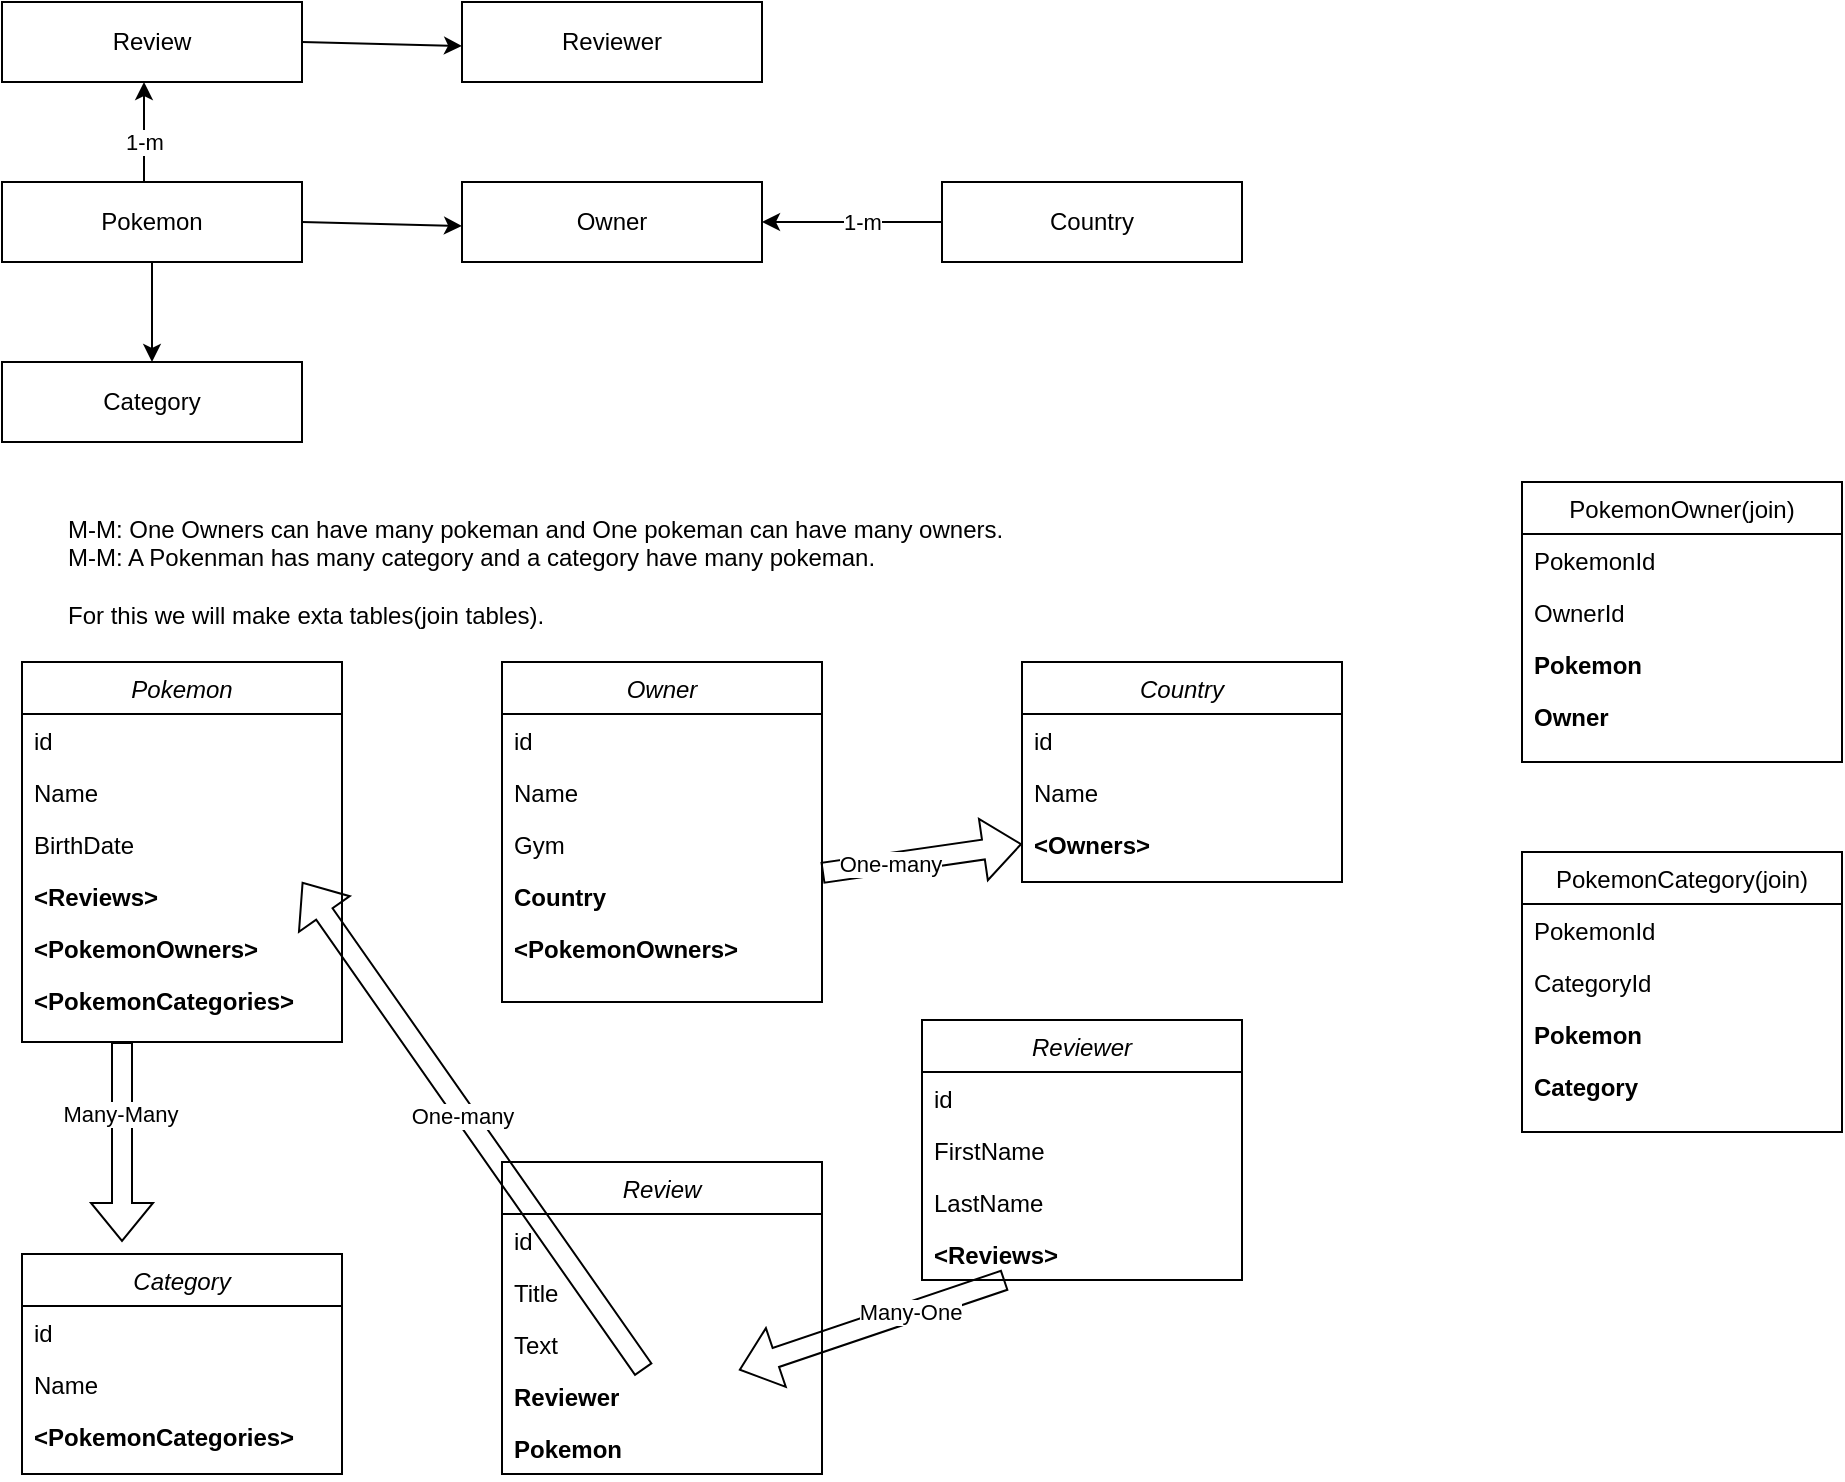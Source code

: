 <mxfile version="21.1.7" type="github">
  <diagram id="C5RBs43oDa-KdzZeNtuy" name="Page-1">
    <mxGraphModel dx="880" dy="434" grid="1" gridSize="10" guides="1" tooltips="1" connect="1" arrows="1" fold="1" page="1" pageScale="1" pageWidth="827" pageHeight="1169" math="0" shadow="0">
      <root>
        <mxCell id="WIyWlLk6GJQsqaUBKTNV-0" />
        <mxCell id="WIyWlLk6GJQsqaUBKTNV-1" parent="WIyWlLk6GJQsqaUBKTNV-0" />
        <mxCell id="zkfFHV4jXpPFQw0GAbJ--0" value="Pokemon" style="swimlane;fontStyle=2;align=center;verticalAlign=top;childLayout=stackLayout;horizontal=1;startSize=26;horizontalStack=0;resizeParent=1;resizeLast=0;collapsible=1;marginBottom=0;rounded=0;shadow=0;strokeWidth=1;" parent="WIyWlLk6GJQsqaUBKTNV-1" vertex="1">
          <mxGeometry x="120" y="350" width="160" height="190" as="geometry">
            <mxRectangle x="230" y="140" width="160" height="26" as="alternateBounds" />
          </mxGeometry>
        </mxCell>
        <mxCell id="zkfFHV4jXpPFQw0GAbJ--1" value="id" style="text;align=left;verticalAlign=top;spacingLeft=4;spacingRight=4;overflow=hidden;rotatable=0;points=[[0,0.5],[1,0.5]];portConstraint=eastwest;" parent="zkfFHV4jXpPFQw0GAbJ--0" vertex="1">
          <mxGeometry y="26" width="160" height="26" as="geometry" />
        </mxCell>
        <mxCell id="zkfFHV4jXpPFQw0GAbJ--2" value="Name" style="text;align=left;verticalAlign=top;spacingLeft=4;spacingRight=4;overflow=hidden;rotatable=0;points=[[0,0.5],[1,0.5]];portConstraint=eastwest;rounded=0;shadow=0;html=0;" parent="zkfFHV4jXpPFQw0GAbJ--0" vertex="1">
          <mxGeometry y="52" width="160" height="26" as="geometry" />
        </mxCell>
        <mxCell id="zkfFHV4jXpPFQw0GAbJ--3" value="BirthDate" style="text;align=left;verticalAlign=top;spacingLeft=4;spacingRight=4;overflow=hidden;rotatable=0;points=[[0,0.5],[1,0.5]];portConstraint=eastwest;rounded=0;shadow=0;html=0;" parent="zkfFHV4jXpPFQw0GAbJ--0" vertex="1">
          <mxGeometry y="78" width="160" height="26" as="geometry" />
        </mxCell>
        <mxCell id="zkfFHV4jXpPFQw0GAbJ--5" value="&lt;Reviews&gt;" style="text;align=left;verticalAlign=top;spacingLeft=4;spacingRight=4;overflow=hidden;rotatable=0;points=[[0,0.5],[1,0.5]];portConstraint=eastwest;fontStyle=1" parent="zkfFHV4jXpPFQw0GAbJ--0" vertex="1">
          <mxGeometry y="104" width="160" height="26" as="geometry" />
        </mxCell>
        <mxCell id="enseXvZCVExBjmzHqvM3-12" value="&lt;PokemonOwners&gt;" style="text;align=left;verticalAlign=top;spacingLeft=4;spacingRight=4;overflow=hidden;rotatable=0;points=[[0,0.5],[1,0.5]];portConstraint=eastwest;fontStyle=1" vertex="1" parent="zkfFHV4jXpPFQw0GAbJ--0">
          <mxGeometry y="130" width="160" height="26" as="geometry" />
        </mxCell>
        <mxCell id="enseXvZCVExBjmzHqvM3-13" value="&lt;PokemonCategories&gt;" style="text;align=left;verticalAlign=top;spacingLeft=4;spacingRight=4;overflow=hidden;rotatable=0;points=[[0,0.5],[1,0.5]];portConstraint=eastwest;fontStyle=1" vertex="1" parent="zkfFHV4jXpPFQw0GAbJ--0">
          <mxGeometry y="156" width="160" height="26" as="geometry" />
        </mxCell>
        <mxCell id="zkfFHV4jXpPFQw0GAbJ--17" value="PokemonOwner(join)" style="swimlane;fontStyle=0;align=center;verticalAlign=top;childLayout=stackLayout;horizontal=1;startSize=26;horizontalStack=0;resizeParent=1;resizeLast=0;collapsible=1;marginBottom=0;rounded=0;shadow=0;strokeWidth=1;" parent="WIyWlLk6GJQsqaUBKTNV-1" vertex="1">
          <mxGeometry x="870" y="260" width="160" height="140" as="geometry">
            <mxRectangle x="550" y="140" width="160" height="26" as="alternateBounds" />
          </mxGeometry>
        </mxCell>
        <mxCell id="zkfFHV4jXpPFQw0GAbJ--18" value="PokemonId" style="text;align=left;verticalAlign=top;spacingLeft=4;spacingRight=4;overflow=hidden;rotatable=0;points=[[0,0.5],[1,0.5]];portConstraint=eastwest;" parent="zkfFHV4jXpPFQw0GAbJ--17" vertex="1">
          <mxGeometry y="26" width="160" height="26" as="geometry" />
        </mxCell>
        <mxCell id="zkfFHV4jXpPFQw0GAbJ--19" value="OwnerId" style="text;align=left;verticalAlign=top;spacingLeft=4;spacingRight=4;overflow=hidden;rotatable=0;points=[[0,0.5],[1,0.5]];portConstraint=eastwest;rounded=0;shadow=0;html=0;" parent="zkfFHV4jXpPFQw0GAbJ--17" vertex="1">
          <mxGeometry y="52" width="160" height="26" as="geometry" />
        </mxCell>
        <mxCell id="zkfFHV4jXpPFQw0GAbJ--20" value="Pokemon" style="text;align=left;verticalAlign=top;spacingLeft=4;spacingRight=4;overflow=hidden;rotatable=0;points=[[0,0.5],[1,0.5]];portConstraint=eastwest;rounded=0;shadow=0;html=0;fontStyle=1" parent="zkfFHV4jXpPFQw0GAbJ--17" vertex="1">
          <mxGeometry y="78" width="160" height="26" as="geometry" />
        </mxCell>
        <mxCell id="zkfFHV4jXpPFQw0GAbJ--21" value="Owner" style="text;align=left;verticalAlign=top;spacingLeft=4;spacingRight=4;overflow=hidden;rotatable=0;points=[[0,0.5],[1,0.5]];portConstraint=eastwest;rounded=0;shadow=0;html=0;fontStyle=1" parent="zkfFHV4jXpPFQw0GAbJ--17" vertex="1">
          <mxGeometry y="104" width="160" height="26" as="geometry" />
        </mxCell>
        <mxCell id="enseXvZCVExBjmzHqvM3-1" value="Review" style="rounded=0;whiteSpace=wrap;html=1;" vertex="1" parent="WIyWlLk6GJQsqaUBKTNV-1">
          <mxGeometry x="110" y="20" width="150" height="40" as="geometry" />
        </mxCell>
        <mxCell id="enseXvZCVExBjmzHqvM3-2" value="Reviewer" style="rounded=0;whiteSpace=wrap;html=1;" vertex="1" parent="WIyWlLk6GJQsqaUBKTNV-1">
          <mxGeometry x="340" y="20" width="150" height="40" as="geometry" />
        </mxCell>
        <mxCell id="enseXvZCVExBjmzHqvM3-3" value="" style="endArrow=classic;html=1;rounded=0;exitX=1;exitY=0.5;exitDx=0;exitDy=0;entryX=0;entryY=0.75;entryDx=0;entryDy=0;" edge="1" parent="WIyWlLk6GJQsqaUBKTNV-1" source="enseXvZCVExBjmzHqvM3-1">
          <mxGeometry width="50" height="50" relative="1" as="geometry">
            <mxPoint x="260" y="32" as="sourcePoint" />
            <mxPoint x="340" y="42" as="targetPoint" />
          </mxGeometry>
        </mxCell>
        <mxCell id="enseXvZCVExBjmzHqvM3-4" value="Pokemon" style="rounded=0;whiteSpace=wrap;html=1;" vertex="1" parent="WIyWlLk6GJQsqaUBKTNV-1">
          <mxGeometry x="110" y="110" width="150" height="40" as="geometry" />
        </mxCell>
        <mxCell id="enseXvZCVExBjmzHqvM3-5" value="Owner" style="rounded=0;whiteSpace=wrap;html=1;" vertex="1" parent="WIyWlLk6GJQsqaUBKTNV-1">
          <mxGeometry x="340" y="110" width="150" height="40" as="geometry" />
        </mxCell>
        <mxCell id="enseXvZCVExBjmzHqvM3-6" value="" style="endArrow=classic;html=1;rounded=0;exitX=1;exitY=0.5;exitDx=0;exitDy=0;entryX=0;entryY=0.75;entryDx=0;entryDy=0;" edge="1" parent="WIyWlLk6GJQsqaUBKTNV-1" source="enseXvZCVExBjmzHqvM3-4">
          <mxGeometry width="50" height="50" relative="1" as="geometry">
            <mxPoint x="260" y="122" as="sourcePoint" />
            <mxPoint x="340" y="132" as="targetPoint" />
          </mxGeometry>
        </mxCell>
        <mxCell id="enseXvZCVExBjmzHqvM3-7" value="Category" style="rounded=0;whiteSpace=wrap;html=1;" vertex="1" parent="WIyWlLk6GJQsqaUBKTNV-1">
          <mxGeometry x="110" y="200" width="150" height="40" as="geometry" />
        </mxCell>
        <mxCell id="enseXvZCVExBjmzHqvM3-8" value="Country" style="rounded=0;whiteSpace=wrap;html=1;" vertex="1" parent="WIyWlLk6GJQsqaUBKTNV-1">
          <mxGeometry x="580" y="110" width="150" height="40" as="geometry" />
        </mxCell>
        <mxCell id="enseXvZCVExBjmzHqvM3-10" value="" style="endArrow=classic;html=1;rounded=0;exitX=0.5;exitY=1;exitDx=0;exitDy=0;entryX=0.5;entryY=0;entryDx=0;entryDy=0;" edge="1" parent="WIyWlLk6GJQsqaUBKTNV-1" source="enseXvZCVExBjmzHqvM3-4" target="enseXvZCVExBjmzHqvM3-7">
          <mxGeometry width="50" height="50" relative="1" as="geometry">
            <mxPoint x="270" y="140" as="sourcePoint" />
            <mxPoint x="350" y="142" as="targetPoint" />
          </mxGeometry>
        </mxCell>
        <mxCell id="enseXvZCVExBjmzHqvM3-14" value="Owner" style="swimlane;fontStyle=2;align=center;verticalAlign=top;childLayout=stackLayout;horizontal=1;startSize=26;horizontalStack=0;resizeParent=1;resizeLast=0;collapsible=1;marginBottom=0;rounded=0;shadow=0;strokeWidth=1;" vertex="1" parent="WIyWlLk6GJQsqaUBKTNV-1">
          <mxGeometry x="360" y="350" width="160" height="170" as="geometry">
            <mxRectangle x="230" y="140" width="160" height="26" as="alternateBounds" />
          </mxGeometry>
        </mxCell>
        <mxCell id="enseXvZCVExBjmzHqvM3-15" value="id" style="text;align=left;verticalAlign=top;spacingLeft=4;spacingRight=4;overflow=hidden;rotatable=0;points=[[0,0.5],[1,0.5]];portConstraint=eastwest;" vertex="1" parent="enseXvZCVExBjmzHqvM3-14">
          <mxGeometry y="26" width="160" height="26" as="geometry" />
        </mxCell>
        <mxCell id="enseXvZCVExBjmzHqvM3-16" value="Name" style="text;align=left;verticalAlign=top;spacingLeft=4;spacingRight=4;overflow=hidden;rotatable=0;points=[[0,0.5],[1,0.5]];portConstraint=eastwest;rounded=0;shadow=0;html=0;" vertex="1" parent="enseXvZCVExBjmzHqvM3-14">
          <mxGeometry y="52" width="160" height="26" as="geometry" />
        </mxCell>
        <mxCell id="enseXvZCVExBjmzHqvM3-17" value="Gym" style="text;align=left;verticalAlign=top;spacingLeft=4;spacingRight=4;overflow=hidden;rotatable=0;points=[[0,0.5],[1,0.5]];portConstraint=eastwest;rounded=0;shadow=0;html=0;" vertex="1" parent="enseXvZCVExBjmzHqvM3-14">
          <mxGeometry y="78" width="160" height="26" as="geometry" />
        </mxCell>
        <mxCell id="enseXvZCVExBjmzHqvM3-19" value="Country" style="text;align=left;verticalAlign=top;spacingLeft=4;spacingRight=4;overflow=hidden;rotatable=0;points=[[0,0.5],[1,0.5]];portConstraint=eastwest;fontStyle=1" vertex="1" parent="enseXvZCVExBjmzHqvM3-14">
          <mxGeometry y="104" width="160" height="26" as="geometry" />
        </mxCell>
        <mxCell id="enseXvZCVExBjmzHqvM3-20" value="&lt;PokemonOwners&gt;" style="text;align=left;verticalAlign=top;spacingLeft=4;spacingRight=4;overflow=hidden;rotatable=0;points=[[0,0.5],[1,0.5]];portConstraint=eastwest;fontStyle=1" vertex="1" parent="enseXvZCVExBjmzHqvM3-14">
          <mxGeometry y="130" width="160" height="26" as="geometry" />
        </mxCell>
        <mxCell id="enseXvZCVExBjmzHqvM3-22" value="Country" style="swimlane;fontStyle=2;align=center;verticalAlign=top;childLayout=stackLayout;horizontal=1;startSize=26;horizontalStack=0;resizeParent=1;resizeLast=0;collapsible=1;marginBottom=0;rounded=0;shadow=0;strokeWidth=1;" vertex="1" parent="WIyWlLk6GJQsqaUBKTNV-1">
          <mxGeometry x="620" y="350" width="160" height="110" as="geometry">
            <mxRectangle x="230" y="140" width="160" height="26" as="alternateBounds" />
          </mxGeometry>
        </mxCell>
        <mxCell id="enseXvZCVExBjmzHqvM3-23" value="id" style="text;align=left;verticalAlign=top;spacingLeft=4;spacingRight=4;overflow=hidden;rotatable=0;points=[[0,0.5],[1,0.5]];portConstraint=eastwest;" vertex="1" parent="enseXvZCVExBjmzHqvM3-22">
          <mxGeometry y="26" width="160" height="26" as="geometry" />
        </mxCell>
        <mxCell id="enseXvZCVExBjmzHqvM3-24" value="Name" style="text;align=left;verticalAlign=top;spacingLeft=4;spacingRight=4;overflow=hidden;rotatable=0;points=[[0,0.5],[1,0.5]];portConstraint=eastwest;rounded=0;shadow=0;html=0;" vertex="1" parent="enseXvZCVExBjmzHqvM3-22">
          <mxGeometry y="52" width="160" height="26" as="geometry" />
        </mxCell>
        <mxCell id="enseXvZCVExBjmzHqvM3-27" value="&lt;Owners&gt;" style="text;align=left;verticalAlign=top;spacingLeft=4;spacingRight=4;overflow=hidden;rotatable=0;points=[[0,0.5],[1,0.5]];portConstraint=eastwest;fontStyle=1" vertex="1" parent="enseXvZCVExBjmzHqvM3-22">
          <mxGeometry y="78" width="160" height="26" as="geometry" />
        </mxCell>
        <mxCell id="enseXvZCVExBjmzHqvM3-28" value="PokemonCategory(join)" style="swimlane;fontStyle=0;align=center;verticalAlign=top;childLayout=stackLayout;horizontal=1;startSize=26;horizontalStack=0;resizeParent=1;resizeLast=0;collapsible=1;marginBottom=0;rounded=0;shadow=0;strokeWidth=1;" vertex="1" parent="WIyWlLk6GJQsqaUBKTNV-1">
          <mxGeometry x="870" y="445" width="160" height="140" as="geometry">
            <mxRectangle x="550" y="140" width="160" height="26" as="alternateBounds" />
          </mxGeometry>
        </mxCell>
        <mxCell id="enseXvZCVExBjmzHqvM3-29" value="PokemonId" style="text;align=left;verticalAlign=top;spacingLeft=4;spacingRight=4;overflow=hidden;rotatable=0;points=[[0,0.5],[1,0.5]];portConstraint=eastwest;" vertex="1" parent="enseXvZCVExBjmzHqvM3-28">
          <mxGeometry y="26" width="160" height="26" as="geometry" />
        </mxCell>
        <mxCell id="enseXvZCVExBjmzHqvM3-30" value="CategoryId" style="text;align=left;verticalAlign=top;spacingLeft=4;spacingRight=4;overflow=hidden;rotatable=0;points=[[0,0.5],[1,0.5]];portConstraint=eastwest;rounded=0;shadow=0;html=0;" vertex="1" parent="enseXvZCVExBjmzHqvM3-28">
          <mxGeometry y="52" width="160" height="26" as="geometry" />
        </mxCell>
        <mxCell id="enseXvZCVExBjmzHqvM3-31" value="Pokemon" style="text;align=left;verticalAlign=top;spacingLeft=4;spacingRight=4;overflow=hidden;rotatable=0;points=[[0,0.5],[1,0.5]];portConstraint=eastwest;rounded=0;shadow=0;html=0;fontStyle=1" vertex="1" parent="enseXvZCVExBjmzHqvM3-28">
          <mxGeometry y="78" width="160" height="26" as="geometry" />
        </mxCell>
        <mxCell id="enseXvZCVExBjmzHqvM3-32" value="Category" style="text;align=left;verticalAlign=top;spacingLeft=4;spacingRight=4;overflow=hidden;rotatable=0;points=[[0,0.5],[1,0.5]];portConstraint=eastwest;rounded=0;shadow=0;html=0;fontStyle=1" vertex="1" parent="enseXvZCVExBjmzHqvM3-28">
          <mxGeometry y="104" width="160" height="26" as="geometry" />
        </mxCell>
        <mxCell id="enseXvZCVExBjmzHqvM3-33" value="Category" style="swimlane;fontStyle=2;align=center;verticalAlign=top;childLayout=stackLayout;horizontal=1;startSize=26;horizontalStack=0;resizeParent=1;resizeLast=0;collapsible=1;marginBottom=0;rounded=0;shadow=0;strokeWidth=1;" vertex="1" parent="WIyWlLk6GJQsqaUBKTNV-1">
          <mxGeometry x="120" y="646" width="160" height="110" as="geometry">
            <mxRectangle x="230" y="140" width="160" height="26" as="alternateBounds" />
          </mxGeometry>
        </mxCell>
        <mxCell id="enseXvZCVExBjmzHqvM3-34" value="id" style="text;align=left;verticalAlign=top;spacingLeft=4;spacingRight=4;overflow=hidden;rotatable=0;points=[[0,0.5],[1,0.5]];portConstraint=eastwest;" vertex="1" parent="enseXvZCVExBjmzHqvM3-33">
          <mxGeometry y="26" width="160" height="26" as="geometry" />
        </mxCell>
        <mxCell id="enseXvZCVExBjmzHqvM3-35" value="Name" style="text;align=left;verticalAlign=top;spacingLeft=4;spacingRight=4;overflow=hidden;rotatable=0;points=[[0,0.5],[1,0.5]];portConstraint=eastwest;rounded=0;shadow=0;html=0;" vertex="1" parent="enseXvZCVExBjmzHqvM3-33">
          <mxGeometry y="52" width="160" height="26" as="geometry" />
        </mxCell>
        <mxCell id="enseXvZCVExBjmzHqvM3-36" value="&lt;PokemonCategories&gt;" style="text;align=left;verticalAlign=top;spacingLeft=4;spacingRight=4;overflow=hidden;rotatable=0;points=[[0,0.5],[1,0.5]];portConstraint=eastwest;fontStyle=1" vertex="1" parent="enseXvZCVExBjmzHqvM3-33">
          <mxGeometry y="78" width="160" height="26" as="geometry" />
        </mxCell>
        <mxCell id="enseXvZCVExBjmzHqvM3-37" value="Review" style="swimlane;fontStyle=2;align=center;verticalAlign=top;childLayout=stackLayout;horizontal=1;startSize=26;horizontalStack=0;resizeParent=1;resizeLast=0;collapsible=1;marginBottom=0;rounded=0;shadow=0;strokeWidth=1;" vertex="1" parent="WIyWlLk6GJQsqaUBKTNV-1">
          <mxGeometry x="360" y="600" width="160" height="156" as="geometry">
            <mxRectangle x="230" y="140" width="160" height="26" as="alternateBounds" />
          </mxGeometry>
        </mxCell>
        <mxCell id="enseXvZCVExBjmzHqvM3-38" value="id" style="text;align=left;verticalAlign=top;spacingLeft=4;spacingRight=4;overflow=hidden;rotatable=0;points=[[0,0.5],[1,0.5]];portConstraint=eastwest;" vertex="1" parent="enseXvZCVExBjmzHqvM3-37">
          <mxGeometry y="26" width="160" height="26" as="geometry" />
        </mxCell>
        <mxCell id="enseXvZCVExBjmzHqvM3-39" value="Title" style="text;align=left;verticalAlign=top;spacingLeft=4;spacingRight=4;overflow=hidden;rotatable=0;points=[[0,0.5],[1,0.5]];portConstraint=eastwest;rounded=0;shadow=0;html=0;" vertex="1" parent="enseXvZCVExBjmzHqvM3-37">
          <mxGeometry y="52" width="160" height="26" as="geometry" />
        </mxCell>
        <mxCell id="enseXvZCVExBjmzHqvM3-40" value="Text" style="text;align=left;verticalAlign=top;spacingLeft=4;spacingRight=4;overflow=hidden;rotatable=0;points=[[0,0.5],[1,0.5]];portConstraint=eastwest;" vertex="1" parent="enseXvZCVExBjmzHqvM3-37">
          <mxGeometry y="78" width="160" height="26" as="geometry" />
        </mxCell>
        <mxCell id="enseXvZCVExBjmzHqvM3-45" value="Reviewer" style="text;align=left;verticalAlign=top;spacingLeft=4;spacingRight=4;overflow=hidden;rotatable=0;points=[[0,0.5],[1,0.5]];portConstraint=eastwest;fontStyle=1" vertex="1" parent="enseXvZCVExBjmzHqvM3-37">
          <mxGeometry y="104" width="160" height="26" as="geometry" />
        </mxCell>
        <mxCell id="enseXvZCVExBjmzHqvM3-46" value="Pokemon" style="text;align=left;verticalAlign=top;spacingLeft=4;spacingRight=4;overflow=hidden;rotatable=0;points=[[0,0.5],[1,0.5]];portConstraint=eastwest;fontStyle=1" vertex="1" parent="enseXvZCVExBjmzHqvM3-37">
          <mxGeometry y="130" width="160" height="26" as="geometry" />
        </mxCell>
        <mxCell id="enseXvZCVExBjmzHqvM3-41" value="Reviewer" style="swimlane;fontStyle=2;align=center;verticalAlign=top;childLayout=stackLayout;horizontal=1;startSize=26;horizontalStack=0;resizeParent=1;resizeLast=0;collapsible=1;marginBottom=0;rounded=0;shadow=0;strokeWidth=1;" vertex="1" parent="WIyWlLk6GJQsqaUBKTNV-1">
          <mxGeometry x="570" y="529" width="160" height="130" as="geometry">
            <mxRectangle x="230" y="140" width="160" height="26" as="alternateBounds" />
          </mxGeometry>
        </mxCell>
        <mxCell id="enseXvZCVExBjmzHqvM3-42" value="id" style="text;align=left;verticalAlign=top;spacingLeft=4;spacingRight=4;overflow=hidden;rotatable=0;points=[[0,0.5],[1,0.5]];portConstraint=eastwest;" vertex="1" parent="enseXvZCVExBjmzHqvM3-41">
          <mxGeometry y="26" width="160" height="26" as="geometry" />
        </mxCell>
        <mxCell id="enseXvZCVExBjmzHqvM3-43" value="FirstName" style="text;align=left;verticalAlign=top;spacingLeft=4;spacingRight=4;overflow=hidden;rotatable=0;points=[[0,0.5],[1,0.5]];portConstraint=eastwest;rounded=0;shadow=0;html=0;" vertex="1" parent="enseXvZCVExBjmzHqvM3-41">
          <mxGeometry y="52" width="160" height="26" as="geometry" />
        </mxCell>
        <mxCell id="enseXvZCVExBjmzHqvM3-47" value="LastName" style="text;align=left;verticalAlign=top;spacingLeft=4;spacingRight=4;overflow=hidden;rotatable=0;points=[[0,0.5],[1,0.5]];portConstraint=eastwest;rounded=0;shadow=0;html=0;" vertex="1" parent="enseXvZCVExBjmzHqvM3-41">
          <mxGeometry y="78" width="160" height="26" as="geometry" />
        </mxCell>
        <mxCell id="enseXvZCVExBjmzHqvM3-44" value="&lt;Reviews&gt;" style="text;align=left;verticalAlign=top;spacingLeft=4;spacingRight=4;overflow=hidden;rotatable=0;points=[[0,0.5],[1,0.5]];portConstraint=eastwest;fontStyle=1" vertex="1" parent="enseXvZCVExBjmzHqvM3-41">
          <mxGeometry y="104" width="160" height="26" as="geometry" />
        </mxCell>
        <mxCell id="enseXvZCVExBjmzHqvM3-48" value="" style="shape=flexArrow;endArrow=classic;html=1;rounded=0;" edge="1" parent="WIyWlLk6GJQsqaUBKTNV-1">
          <mxGeometry width="50" height="50" relative="1" as="geometry">
            <mxPoint x="170" y="540" as="sourcePoint" />
            <mxPoint x="170" y="640" as="targetPoint" />
          </mxGeometry>
        </mxCell>
        <mxCell id="enseXvZCVExBjmzHqvM3-49" value="Many-Many" style="edgeLabel;html=1;align=center;verticalAlign=middle;resizable=0;points=[];" vertex="1" connectable="0" parent="enseXvZCVExBjmzHqvM3-48">
          <mxGeometry x="-0.294" relative="1" as="geometry">
            <mxPoint x="-1" as="offset" />
          </mxGeometry>
        </mxCell>
        <mxCell id="enseXvZCVExBjmzHqvM3-50" value="" style="shape=flexArrow;endArrow=classic;html=1;rounded=0;entryX=0;entryY=0.5;entryDx=0;entryDy=0;" edge="1" parent="WIyWlLk6GJQsqaUBKTNV-1" source="enseXvZCVExBjmzHqvM3-19" target="enseXvZCVExBjmzHqvM3-27">
          <mxGeometry width="50" height="50" relative="1" as="geometry">
            <mxPoint x="310" y="550" as="sourcePoint" />
            <mxPoint x="350" y="460" as="targetPoint" />
          </mxGeometry>
        </mxCell>
        <mxCell id="enseXvZCVExBjmzHqvM3-51" value="One-many" style="edgeLabel;html=1;align=center;verticalAlign=middle;resizable=0;points=[];" vertex="1" connectable="0" parent="enseXvZCVExBjmzHqvM3-50">
          <mxGeometry x="-0.294" relative="1" as="geometry">
            <mxPoint x="-1" as="offset" />
          </mxGeometry>
        </mxCell>
        <mxCell id="enseXvZCVExBjmzHqvM3-52" value="" style="shape=flexArrow;endArrow=classic;html=1;rounded=0;entryX=0.875;entryY=0.231;entryDx=0;entryDy=0;entryPerimeter=0;" edge="1" parent="WIyWlLk6GJQsqaUBKTNV-1" source="enseXvZCVExBjmzHqvM3-45" target="zkfFHV4jXpPFQw0GAbJ--5">
          <mxGeometry width="50" height="50" relative="1" as="geometry">
            <mxPoint x="340" y="719.5" as="sourcePoint" />
            <mxPoint x="390" y="636.5" as="targetPoint" />
          </mxGeometry>
        </mxCell>
        <mxCell id="enseXvZCVExBjmzHqvM3-53" value="One-many" style="edgeLabel;html=1;align=center;verticalAlign=middle;resizable=0;points=[];" vertex="1" connectable="0" parent="enseXvZCVExBjmzHqvM3-52">
          <mxGeometry x="-0.294" relative="1" as="geometry">
            <mxPoint x="-31" y="-41" as="offset" />
          </mxGeometry>
        </mxCell>
        <mxCell id="enseXvZCVExBjmzHqvM3-55" value="" style="shape=flexArrow;endArrow=classic;html=1;rounded=0;" edge="1" parent="WIyWlLk6GJQsqaUBKTNV-1" source="enseXvZCVExBjmzHqvM3-44" target="enseXvZCVExBjmzHqvM3-45">
          <mxGeometry width="50" height="50" relative="1" as="geometry">
            <mxPoint x="560" y="740" as="sourcePoint" />
            <mxPoint x="640" y="670" as="targetPoint" />
          </mxGeometry>
        </mxCell>
        <mxCell id="enseXvZCVExBjmzHqvM3-56" value="Many-One" style="edgeLabel;html=1;align=center;verticalAlign=middle;resizable=0;points=[];" vertex="1" connectable="0" parent="enseXvZCVExBjmzHqvM3-55">
          <mxGeometry x="-0.294" relative="1" as="geometry">
            <mxPoint x="-1" as="offset" />
          </mxGeometry>
        </mxCell>
        <mxCell id="enseXvZCVExBjmzHqvM3-11" value="1-m" style="endArrow=classic;html=1;rounded=0;exitX=0.5;exitY=0;exitDx=0;exitDy=0;entryX=0.5;entryY=1;entryDx=0;entryDy=0;" edge="1" parent="WIyWlLk6GJQsqaUBKTNV-1">
          <mxGeometry x="-0.2" width="50" height="50" relative="1" as="geometry">
            <mxPoint x="181" y="110" as="sourcePoint" />
            <mxPoint x="181" y="60" as="targetPoint" />
            <mxPoint as="offset" />
          </mxGeometry>
        </mxCell>
        <mxCell id="enseXvZCVExBjmzHqvM3-58" value="1-m" style="endArrow=classic;html=1;rounded=0;exitX=0;exitY=0.5;exitDx=0;exitDy=0;entryX=1;entryY=0.5;entryDx=0;entryDy=0;" edge="1" parent="WIyWlLk6GJQsqaUBKTNV-1" source="enseXvZCVExBjmzHqvM3-8" target="enseXvZCVExBjmzHqvM3-5">
          <mxGeometry x="-0.111" width="50" height="50" relative="1" as="geometry">
            <mxPoint x="610" y="80" as="sourcePoint" />
            <mxPoint x="610" y="30" as="targetPoint" />
            <mxPoint as="offset" />
            <Array as="points" />
          </mxGeometry>
        </mxCell>
        <mxCell id="enseXvZCVExBjmzHqvM3-59" value="&lt;div&gt;M-M: One Owners can have many pokeman and One pokeman can have many owners.&lt;/div&gt;&lt;div&gt;M-M: A Pokenman has many category and a category have many pokeman.&lt;/div&gt;&lt;div&gt;&lt;br&gt;&lt;/div&gt;&lt;div&gt;For this we will make exta tables(join tables). &lt;br&gt;&lt;/div&gt;" style="text;whiteSpace=wrap;html=1;" vertex="1" parent="WIyWlLk6GJQsqaUBKTNV-1">
          <mxGeometry x="141" y="270" width="640" height="40" as="geometry" />
        </mxCell>
      </root>
    </mxGraphModel>
  </diagram>
</mxfile>
